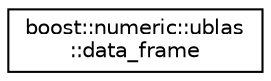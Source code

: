 digraph "Graphical Class Hierarchy"
{
  edge [fontname="Helvetica",fontsize="10",labelfontname="Helvetica",labelfontsize="10"];
  node [fontname="Helvetica",fontsize="10",shape=record];
  rankdir="LR";
  Node1 [label="boost::numeric::ublas\l::data_frame",height=0.2,width=0.4,color="black", fillcolor="white", style="filled",URL="$classboost_1_1numeric_1_1ublas_1_1data__frame.html",tooltip="Represents a dataframe. "];
}
